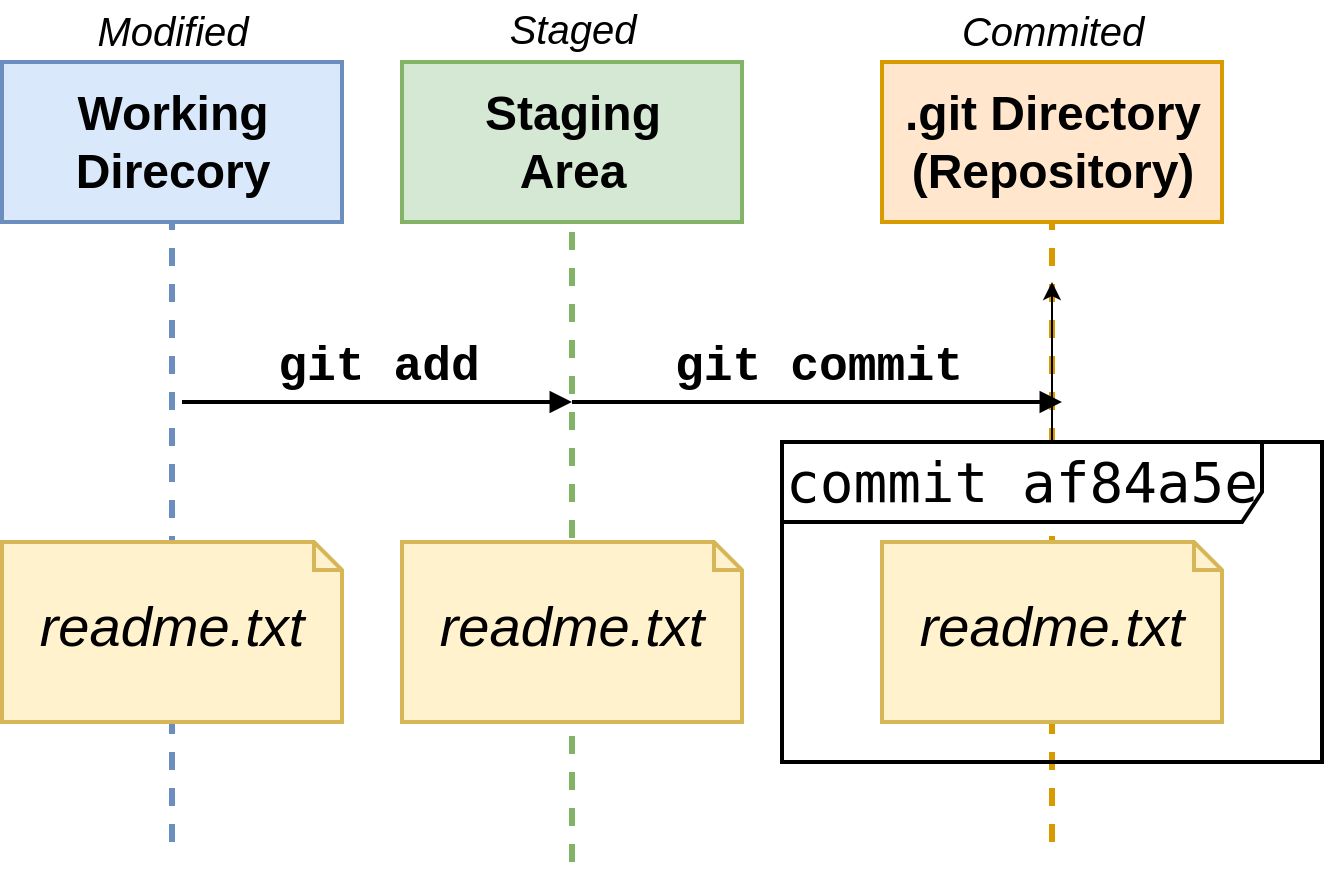 <mxfile version="10.6.1" type="device"><diagram id="aoq1DbCRH0Eex9IWt6IT" name="Page-1"><mxGraphModel dx="829" dy="644" grid="1" gridSize="10" guides="1" tooltips="1" connect="1" arrows="1" fold="1" page="1" pageScale="1" pageWidth="827" pageHeight="1169" math="0" shadow="0"><root><mxCell id="0"/><mxCell id="1" parent="0"/><mxCell id="Ev2ssglDCKPvoKZEeSkC-5" value="&lt;font style=&quot;font-size: 24px&quot;&gt;&lt;font style=&quot;font-size: 24px&quot;&gt;&lt;font style=&quot;font-size: 24px&quot;&gt;&lt;font style=&quot;font-size: 24px&quot;&gt;&lt;font style=&quot;font-size: 24px&quot;&gt;&lt;font style=&quot;font-size: 24px&quot;&gt;&lt;font style=&quot;font-size: 24px&quot;&gt;&lt;font style=&quot;font-size: 24px&quot;&gt;&lt;font style=&quot;font-size: 24px&quot;&gt;&lt;font style=&quot;font-size: 24px&quot;&gt;&lt;font style=&quot;font-size: 24px&quot;&gt;&lt;font style=&quot;font-size: 24px&quot;&gt;&lt;font style=&quot;font-size: 24px&quot;&gt;&lt;font style=&quot;font-size: 24px&quot;&gt;&lt;font face=&quot;Courier New&quot; style=&quot;font-size: 24px&quot;&gt;&lt;b&gt;git add&lt;/b&gt;&lt;/font&gt;&lt;br&gt;&lt;/font&gt;&lt;/font&gt;&lt;/font&gt;&lt;/font&gt;&lt;/font&gt;&lt;/font&gt;&lt;/font&gt;&lt;/font&gt;&lt;/font&gt;&lt;/font&gt;&lt;/font&gt;&lt;/font&gt;&lt;/font&gt;&lt;/font&gt;" style="html=1;verticalAlign=bottom;startArrow=none;startFill=0;endArrow=block;startSize=8;strokeWidth=2;" parent="1" edge="1"><mxGeometry width="60" relative="1" as="geometry"><mxPoint x="170" y="290" as="sourcePoint"/><mxPoint x="365" y="290" as="targetPoint"/><Array as="points"><mxPoint x="296" y="290"/></Array></mxGeometry></mxCell><mxCell id="Ev2ssglDCKPvoKZEeSkC-7" value="&lt;i style=&quot;font-size: 20px;&quot;&gt;Modified&lt;/i&gt;&lt;br style=&quot;font-size: 20px;&quot;&gt;" style="text;html=1;resizable=0;points=[];autosize=1;align=center;verticalAlign=top;spacingTop=-4;fontSize=20;" parent="1" vertex="1"><mxGeometry x="135" y="90" width="60" height="20" as="geometry"/></mxCell><mxCell id="Ev2ssglDCKPvoKZEeSkC-8" value="&lt;i style=&quot;font-size: 20px;&quot;&gt;Staged&lt;/i&gt;&lt;br style=&quot;font-size: 20px;&quot;&gt;" style="text;html=1;resizable=0;points=[];autosize=1;align=center;verticalAlign=top;spacingTop=-4;fontSize=20;" parent="1" vertex="1"><mxGeometry x="335" y="89" width="60" height="20" as="geometry"/></mxCell><mxCell id="Ev2ssglDCKPvoKZEeSkC-9" value="&lt;i style=&quot;font-size: 20px;&quot;&gt;Commited&lt;/i&gt;&lt;br style=&quot;font-size: 20px;&quot;&gt;" style="text;html=1;resizable=0;points=[];autosize=1;align=center;verticalAlign=top;spacingTop=-4;fontSize=20;" parent="1" vertex="1"><mxGeometry x="570" y="90" width="70" height="20" as="geometry"/></mxCell><mxCell id="Ev2ssglDCKPvoKZEeSkC-10" value="Working&lt;br style=&quot;font-size: 24px;&quot;&gt;Direcory&lt;br style=&quot;font-size: 24px;&quot;&gt;" style="html=1;strokeWidth=2;fontSize=24;align=center;fontStyle=1;fillColor=#dae8fc;strokeColor=#6c8ebf;" parent="1" vertex="1"><mxGeometry x="80" y="120" width="170" height="80" as="geometry"/></mxCell><mxCell id="Ev2ssglDCKPvoKZEeSkC-11" value="Staging&lt;br&gt;Area&lt;br style=&quot;font-size: 24px&quot;&gt;" style="html=1;strokeWidth=2;fontSize=24;align=center;fontStyle=1;fillColor=#d5e8d4;strokeColor=#82b366;" parent="1" vertex="1"><mxGeometry x="280" y="120" width="170" height="80" as="geometry"/></mxCell><mxCell id="Ev2ssglDCKPvoKZEeSkC-12" value=".git Directory&lt;br&gt;(Repository)&lt;br style=&quot;font-size: 24px&quot;&gt;" style="html=1;strokeWidth=2;fontSize=24;align=center;fontStyle=1;fillColor=#ffe6cc;strokeColor=#d79b00;" parent="1" vertex="1"><mxGeometry x="520" y="120" width="170" height="80" as="geometry"/></mxCell><mxCell id="Ev2ssglDCKPvoKZEeSkC-13" value="" style="endArrow=none;dashed=1;html=1;strokeWidth=3;fontSize=28;entryX=0.5;entryY=1;entryDx=0;entryDy=0;fillColor=#dae8fc;strokeColor=#6c8ebf;" parent="1" target="Ev2ssglDCKPvoKZEeSkC-10" edge="1"><mxGeometry width="50" height="50" relative="1" as="geometry"><mxPoint x="165" y="510" as="sourcePoint"/><mxPoint x="130" y="260" as="targetPoint"/></mxGeometry></mxCell><mxCell id="Ev2ssglDCKPvoKZEeSkC-14" value="" style="endArrow=none;dashed=1;html=1;strokeWidth=3;fontSize=28;fillColor=#d5e8d4;strokeColor=#82b366;entryX=0.5;entryY=1;entryDx=0;entryDy=0;" parent="1" target="Ev2ssglDCKPvoKZEeSkC-11" edge="1"><mxGeometry width="50" height="50" relative="1" as="geometry"><mxPoint x="365" y="520" as="sourcePoint"/><mxPoint x="390" y="230" as="targetPoint"/></mxGeometry></mxCell><mxCell id="Ev2ssglDCKPvoKZEeSkC-15" value="" style="endArrow=none;dashed=1;html=1;strokeWidth=3;fontSize=28;entryX=0.5;entryY=1;entryDx=0;entryDy=0;fillColor=#ffe6cc;strokeColor=#d79b00;" parent="1" target="Ev2ssglDCKPvoKZEeSkC-12" edge="1"><mxGeometry width="50" height="50" relative="1" as="geometry"><mxPoint x="605" y="510" as="sourcePoint"/><mxPoint x="375" y="210" as="targetPoint"/></mxGeometry></mxCell><mxCell id="Ev2ssglDCKPvoKZEeSkC-16" value="&lt;font style=&quot;font-size: 24px&quot;&gt;&lt;font style=&quot;font-size: 24px&quot;&gt;&lt;font style=&quot;font-size: 24px&quot;&gt;&lt;font style=&quot;font-size: 24px&quot;&gt;&lt;font style=&quot;font-size: 24px&quot;&gt;&lt;font style=&quot;font-size: 24px&quot;&gt;&lt;font style=&quot;font-size: 24px&quot;&gt;&lt;font style=&quot;font-size: 24px&quot;&gt;&lt;font style=&quot;font-size: 24px&quot;&gt;&lt;font style=&quot;font-size: 24px&quot;&gt;&lt;font style=&quot;font-size: 24px&quot;&gt;&lt;font style=&quot;font-size: 24px&quot;&gt;&lt;font style=&quot;font-size: 24px&quot;&gt;&lt;font style=&quot;font-size: 24px&quot;&gt;&lt;font face=&quot;Courier New&quot; style=&quot;font-size: 24px&quot;&gt;&lt;b&gt;git commit&lt;/b&gt;&lt;/font&gt;&lt;br&gt;&lt;/font&gt;&lt;/font&gt;&lt;/font&gt;&lt;/font&gt;&lt;/font&gt;&lt;/font&gt;&lt;/font&gt;&lt;/font&gt;&lt;/font&gt;&lt;/font&gt;&lt;/font&gt;&lt;/font&gt;&lt;/font&gt;&lt;/font&gt;" style="html=1;verticalAlign=bottom;startArrow=none;startFill=0;endArrow=block;startSize=8;strokeWidth=2;" parent="1" edge="1"><mxGeometry width="60" relative="1" as="geometry"><mxPoint x="365" y="290" as="sourcePoint"/><mxPoint x="610" y="290" as="targetPoint"/><Array as="points"><mxPoint x="501" y="290"/></Array></mxGeometry></mxCell><mxCell id="EZSeawMIcVtINb9Lh1oZ-2" value="" style="edgeStyle=orthogonalEdgeStyle;rounded=0;orthogonalLoop=1;jettySize=auto;html=1;" edge="1" parent="1" source="Ev2ssglDCKPvoKZEeSkC-18"><mxGeometry relative="1" as="geometry"><mxPoint x="605" y="230" as="targetPoint"/></mxGeometry></mxCell><mxCell id="Ev2ssglDCKPvoKZEeSkC-18" value="&lt;table&gt;&lt;tbody&gt;&lt;tr&gt;&lt;td&gt;&lt;div id=&quot;vt100&quot;&gt;&lt;pre&gt;&lt;span&gt;commit af84a5e&lt;/span&gt;&lt;/pre&gt;&lt;/div&gt;&lt;/td&gt;&lt;/tr&gt;&lt;/tbody&gt;&lt;/table&gt;" style="shape=umlFrame;whiteSpace=wrap;html=1;strokeWidth=2;fontSize=28;align=center;width=240;height=40;" parent="1" vertex="1"><mxGeometry x="470" y="310" width="270" height="160" as="geometry"/></mxCell><mxCell id="Ev2ssglDCKPvoKZEeSkC-19" value="readme.txt&lt;br&gt;" style="shape=note;whiteSpace=wrap;html=1;size=14;verticalAlign=middle;align=center;spacingTop=-6;strokeWidth=2;fontSize=28;fillColor=#fff2cc;strokeColor=#d6b656;fontStyle=2" parent="1" vertex="1"><mxGeometry x="520" y="360" width="170" height="90" as="geometry"/></mxCell><mxCell id="EZSeawMIcVtINb9Lh1oZ-3" value="readme.txt&lt;br&gt;" style="shape=note;whiteSpace=wrap;html=1;size=14;verticalAlign=middle;align=center;spacingTop=-6;strokeWidth=2;fontSize=28;fillColor=#fff2cc;strokeColor=#d6b656;fontStyle=2" vertex="1" parent="1"><mxGeometry x="280" y="360" width="170" height="90" as="geometry"/></mxCell><mxCell id="EZSeawMIcVtINb9Lh1oZ-4" value="readme.txt&lt;br&gt;" style="shape=note;whiteSpace=wrap;html=1;size=14;verticalAlign=middle;align=center;spacingTop=-6;strokeWidth=2;fontSize=28;fillColor=#fff2cc;strokeColor=#d6b656;fontStyle=2" vertex="1" parent="1"><mxGeometry x="80" y="360" width="170" height="90" as="geometry"/></mxCell></root></mxGraphModel></diagram></mxfile>